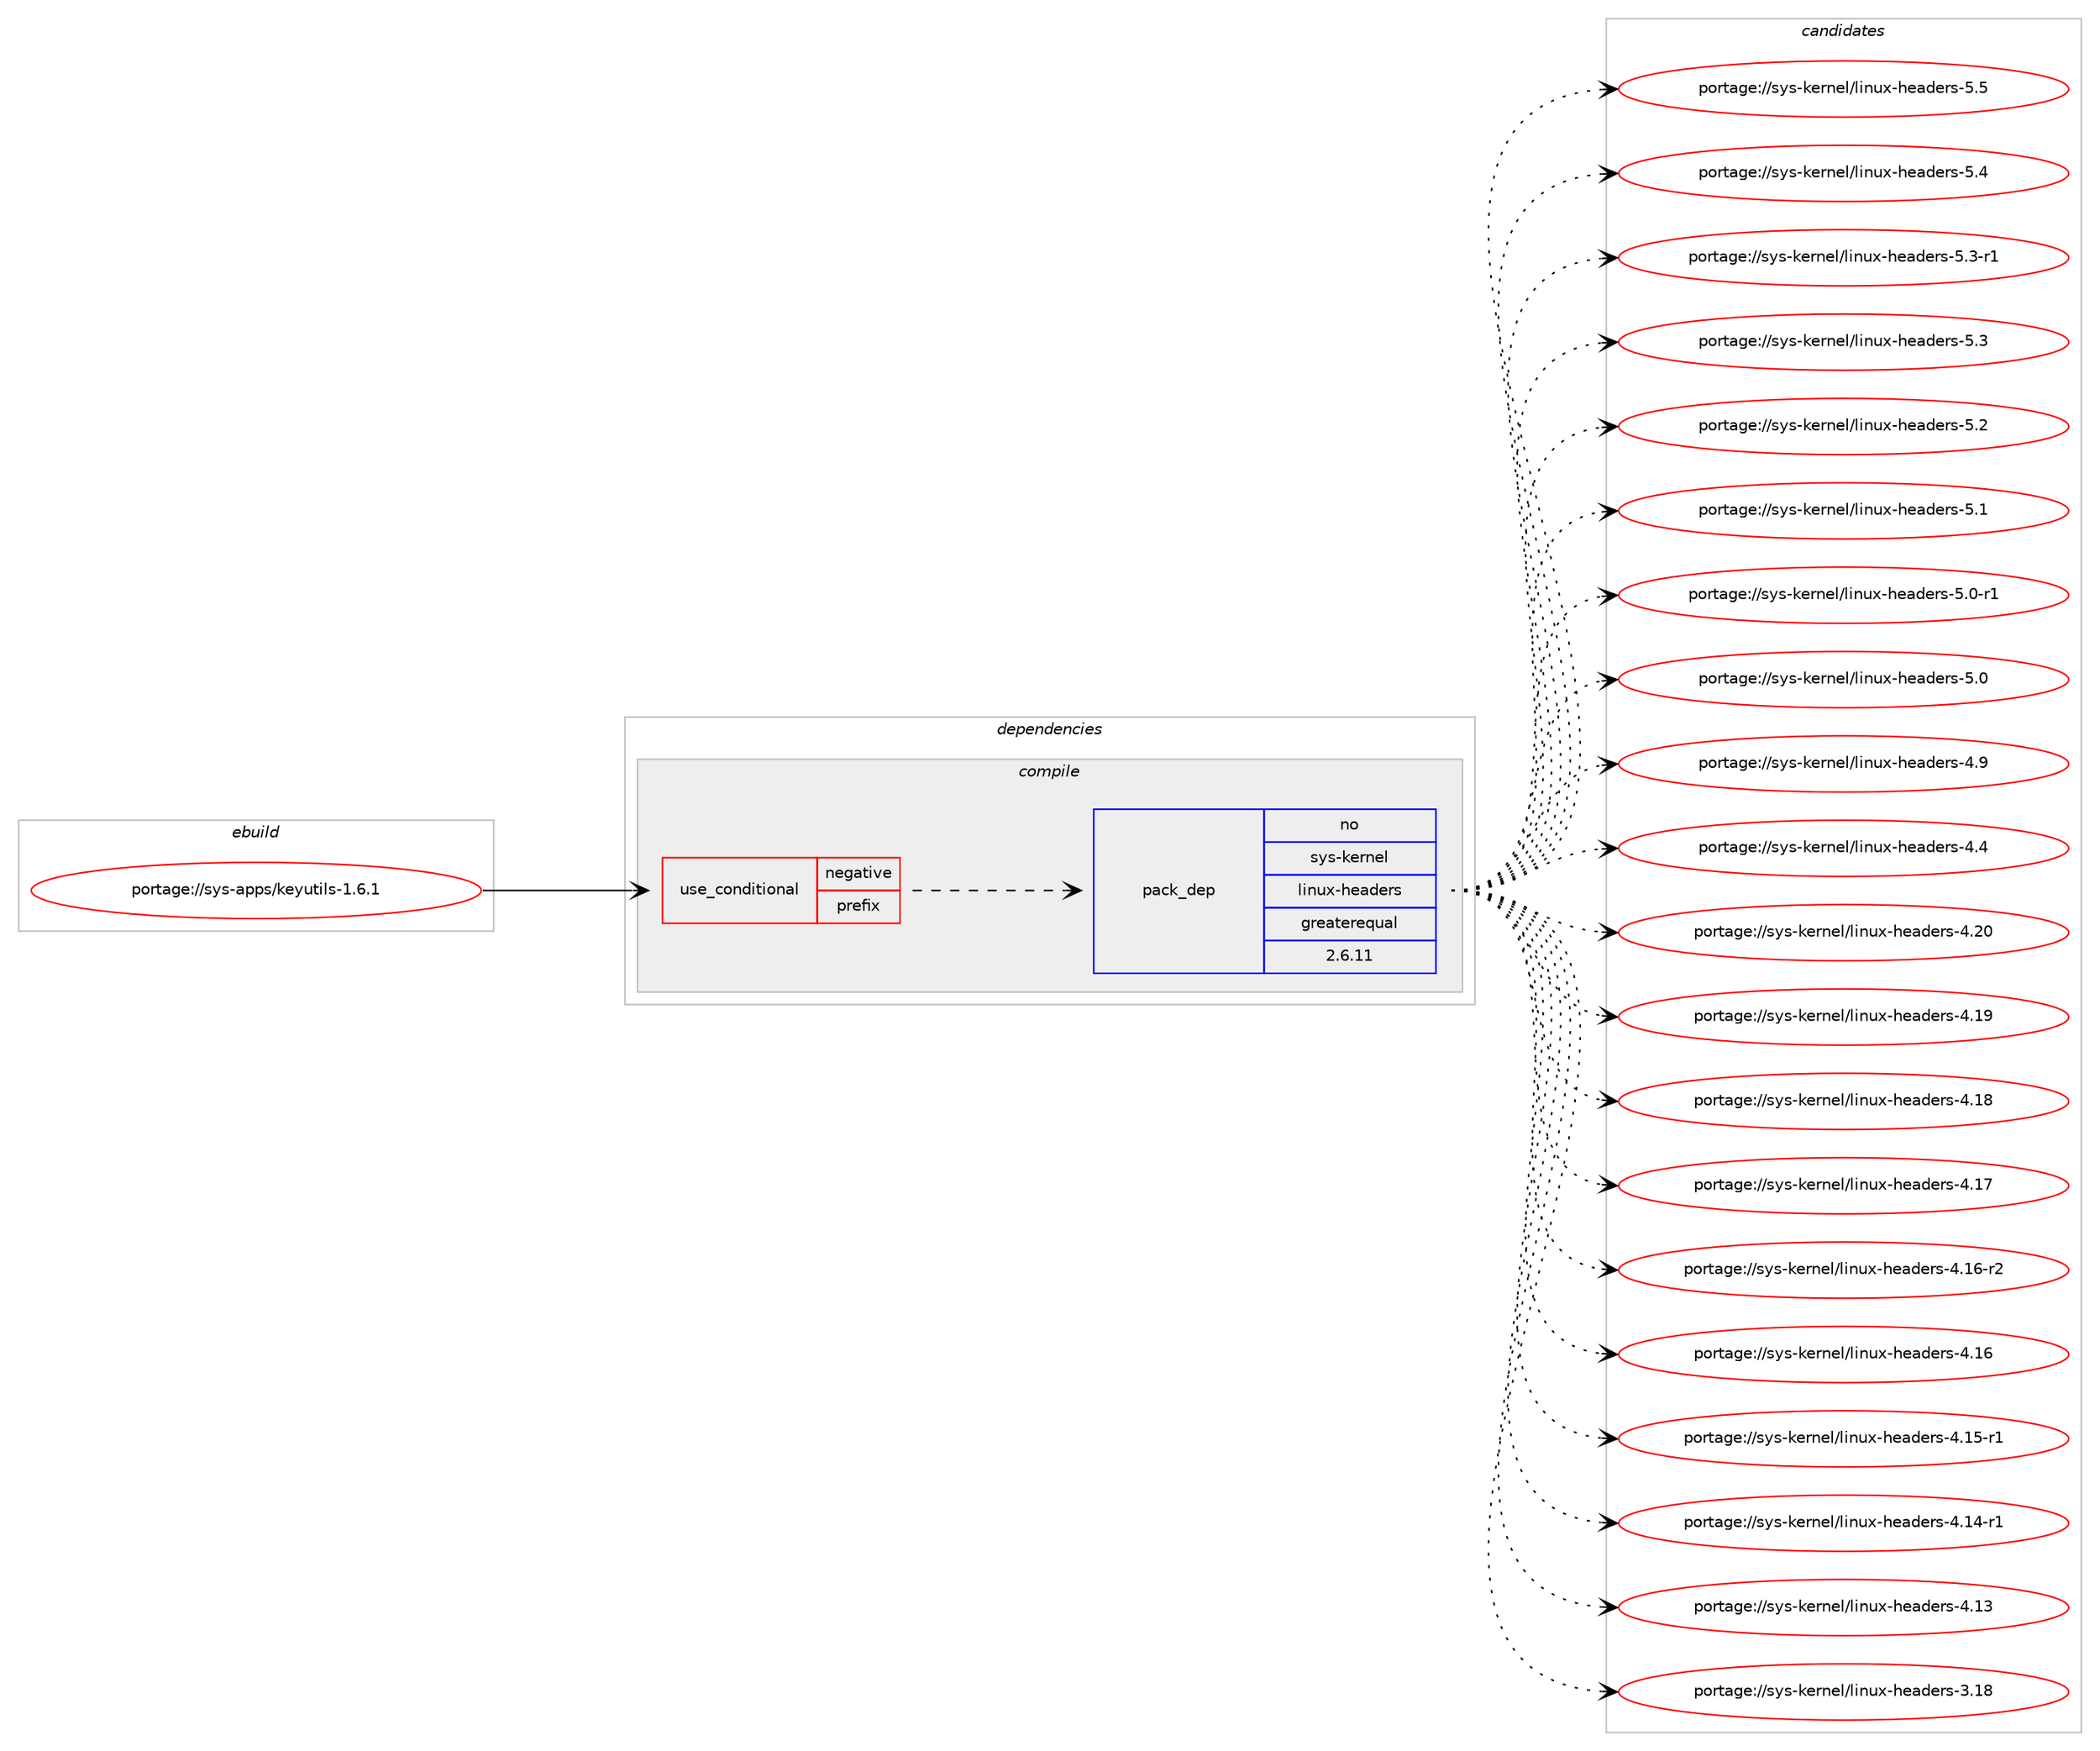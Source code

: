 digraph prolog {

# *************
# Graph options
# *************

newrank=true;
concentrate=true;
compound=true;
graph [rankdir=LR,fontname=Helvetica,fontsize=10,ranksep=1.5];#, ranksep=2.5, nodesep=0.2];
edge  [arrowhead=vee];
node  [fontname=Helvetica,fontsize=10];

# **********
# The ebuild
# **********

subgraph cluster_leftcol {
color=gray;
rank=same;
label=<<i>ebuild</i>>;
id [label="portage://sys-apps/keyutils-1.6.1", color=red, width=4, href="../sys-apps/keyutils-1.6.1.svg"];
}

# ****************
# The dependencies
# ****************

subgraph cluster_midcol {
color=gray;
label=<<i>dependencies</i>>;
subgraph cluster_compile {
fillcolor="#eeeeee";
style=filled;
label=<<i>compile</i>>;
subgraph cond2115 {
dependency12708 [label=<<TABLE BORDER="0" CELLBORDER="1" CELLSPACING="0" CELLPADDING="4"><TR><TD ROWSPAN="3" CELLPADDING="10">use_conditional</TD></TR><TR><TD>negative</TD></TR><TR><TD>prefix</TD></TR></TABLE>>, shape=none, color=red];
subgraph pack10294 {
dependency12709 [label=<<TABLE BORDER="0" CELLBORDER="1" CELLSPACING="0" CELLPADDING="4" WIDTH="220"><TR><TD ROWSPAN="6" CELLPADDING="30">pack_dep</TD></TR><TR><TD WIDTH="110">no</TD></TR><TR><TD>sys-kernel</TD></TR><TR><TD>linux-headers</TD></TR><TR><TD>greaterequal</TD></TR><TR><TD>2.6.11</TD></TR></TABLE>>, shape=none, color=blue];
}
dependency12708:e -> dependency12709:w [weight=20,style="dashed",arrowhead="vee"];
}
id:e -> dependency12708:w [weight=20,style="solid",arrowhead="vee"];
}
subgraph cluster_compileandrun {
fillcolor="#eeeeee";
style=filled;
label=<<i>compile and run</i>>;
}
subgraph cluster_run {
fillcolor="#eeeeee";
style=filled;
label=<<i>run</i>>;
}
}

# **************
# The candidates
# **************

subgraph cluster_choices {
rank=same;
color=gray;
label=<<i>candidates</i>>;

subgraph choice10294 {
color=black;
nodesep=1;
choice1151211154510710111411010110847108105110117120451041019710010111411545534653 [label="portage://sys-kernel/linux-headers-5.5", color=red, width=4,href="../sys-kernel/linux-headers-5.5.svg"];
choice1151211154510710111411010110847108105110117120451041019710010111411545534652 [label="portage://sys-kernel/linux-headers-5.4", color=red, width=4,href="../sys-kernel/linux-headers-5.4.svg"];
choice11512111545107101114110101108471081051101171204510410197100101114115455346514511449 [label="portage://sys-kernel/linux-headers-5.3-r1", color=red, width=4,href="../sys-kernel/linux-headers-5.3-r1.svg"];
choice1151211154510710111411010110847108105110117120451041019710010111411545534651 [label="portage://sys-kernel/linux-headers-5.3", color=red, width=4,href="../sys-kernel/linux-headers-5.3.svg"];
choice1151211154510710111411010110847108105110117120451041019710010111411545534650 [label="portage://sys-kernel/linux-headers-5.2", color=red, width=4,href="../sys-kernel/linux-headers-5.2.svg"];
choice1151211154510710111411010110847108105110117120451041019710010111411545534649 [label="portage://sys-kernel/linux-headers-5.1", color=red, width=4,href="../sys-kernel/linux-headers-5.1.svg"];
choice11512111545107101114110101108471081051101171204510410197100101114115455346484511449 [label="portage://sys-kernel/linux-headers-5.0-r1", color=red, width=4,href="../sys-kernel/linux-headers-5.0-r1.svg"];
choice1151211154510710111411010110847108105110117120451041019710010111411545534648 [label="portage://sys-kernel/linux-headers-5.0", color=red, width=4,href="../sys-kernel/linux-headers-5.0.svg"];
choice1151211154510710111411010110847108105110117120451041019710010111411545524657 [label="portage://sys-kernel/linux-headers-4.9", color=red, width=4,href="../sys-kernel/linux-headers-4.9.svg"];
choice1151211154510710111411010110847108105110117120451041019710010111411545524652 [label="portage://sys-kernel/linux-headers-4.4", color=red, width=4,href="../sys-kernel/linux-headers-4.4.svg"];
choice115121115451071011141101011084710810511011712045104101971001011141154552465048 [label="portage://sys-kernel/linux-headers-4.20", color=red, width=4,href="../sys-kernel/linux-headers-4.20.svg"];
choice115121115451071011141101011084710810511011712045104101971001011141154552464957 [label="portage://sys-kernel/linux-headers-4.19", color=red, width=4,href="../sys-kernel/linux-headers-4.19.svg"];
choice115121115451071011141101011084710810511011712045104101971001011141154552464956 [label="portage://sys-kernel/linux-headers-4.18", color=red, width=4,href="../sys-kernel/linux-headers-4.18.svg"];
choice115121115451071011141101011084710810511011712045104101971001011141154552464955 [label="portage://sys-kernel/linux-headers-4.17", color=red, width=4,href="../sys-kernel/linux-headers-4.17.svg"];
choice1151211154510710111411010110847108105110117120451041019710010111411545524649544511450 [label="portage://sys-kernel/linux-headers-4.16-r2", color=red, width=4,href="../sys-kernel/linux-headers-4.16-r2.svg"];
choice115121115451071011141101011084710810511011712045104101971001011141154552464954 [label="portage://sys-kernel/linux-headers-4.16", color=red, width=4,href="../sys-kernel/linux-headers-4.16.svg"];
choice1151211154510710111411010110847108105110117120451041019710010111411545524649534511449 [label="portage://sys-kernel/linux-headers-4.15-r1", color=red, width=4,href="../sys-kernel/linux-headers-4.15-r1.svg"];
choice1151211154510710111411010110847108105110117120451041019710010111411545524649524511449 [label="portage://sys-kernel/linux-headers-4.14-r1", color=red, width=4,href="../sys-kernel/linux-headers-4.14-r1.svg"];
choice115121115451071011141101011084710810511011712045104101971001011141154552464951 [label="portage://sys-kernel/linux-headers-4.13", color=red, width=4,href="../sys-kernel/linux-headers-4.13.svg"];
choice115121115451071011141101011084710810511011712045104101971001011141154551464956 [label="portage://sys-kernel/linux-headers-3.18", color=red, width=4,href="../sys-kernel/linux-headers-3.18.svg"];
dependency12709:e -> choice1151211154510710111411010110847108105110117120451041019710010111411545534653:w [style=dotted,weight="100"];
dependency12709:e -> choice1151211154510710111411010110847108105110117120451041019710010111411545534652:w [style=dotted,weight="100"];
dependency12709:e -> choice11512111545107101114110101108471081051101171204510410197100101114115455346514511449:w [style=dotted,weight="100"];
dependency12709:e -> choice1151211154510710111411010110847108105110117120451041019710010111411545534651:w [style=dotted,weight="100"];
dependency12709:e -> choice1151211154510710111411010110847108105110117120451041019710010111411545534650:w [style=dotted,weight="100"];
dependency12709:e -> choice1151211154510710111411010110847108105110117120451041019710010111411545534649:w [style=dotted,weight="100"];
dependency12709:e -> choice11512111545107101114110101108471081051101171204510410197100101114115455346484511449:w [style=dotted,weight="100"];
dependency12709:e -> choice1151211154510710111411010110847108105110117120451041019710010111411545534648:w [style=dotted,weight="100"];
dependency12709:e -> choice1151211154510710111411010110847108105110117120451041019710010111411545524657:w [style=dotted,weight="100"];
dependency12709:e -> choice1151211154510710111411010110847108105110117120451041019710010111411545524652:w [style=dotted,weight="100"];
dependency12709:e -> choice115121115451071011141101011084710810511011712045104101971001011141154552465048:w [style=dotted,weight="100"];
dependency12709:e -> choice115121115451071011141101011084710810511011712045104101971001011141154552464957:w [style=dotted,weight="100"];
dependency12709:e -> choice115121115451071011141101011084710810511011712045104101971001011141154552464956:w [style=dotted,weight="100"];
dependency12709:e -> choice115121115451071011141101011084710810511011712045104101971001011141154552464955:w [style=dotted,weight="100"];
dependency12709:e -> choice1151211154510710111411010110847108105110117120451041019710010111411545524649544511450:w [style=dotted,weight="100"];
dependency12709:e -> choice115121115451071011141101011084710810511011712045104101971001011141154552464954:w [style=dotted,weight="100"];
dependency12709:e -> choice1151211154510710111411010110847108105110117120451041019710010111411545524649534511449:w [style=dotted,weight="100"];
dependency12709:e -> choice1151211154510710111411010110847108105110117120451041019710010111411545524649524511449:w [style=dotted,weight="100"];
dependency12709:e -> choice115121115451071011141101011084710810511011712045104101971001011141154552464951:w [style=dotted,weight="100"];
dependency12709:e -> choice115121115451071011141101011084710810511011712045104101971001011141154551464956:w [style=dotted,weight="100"];
}
}

}
